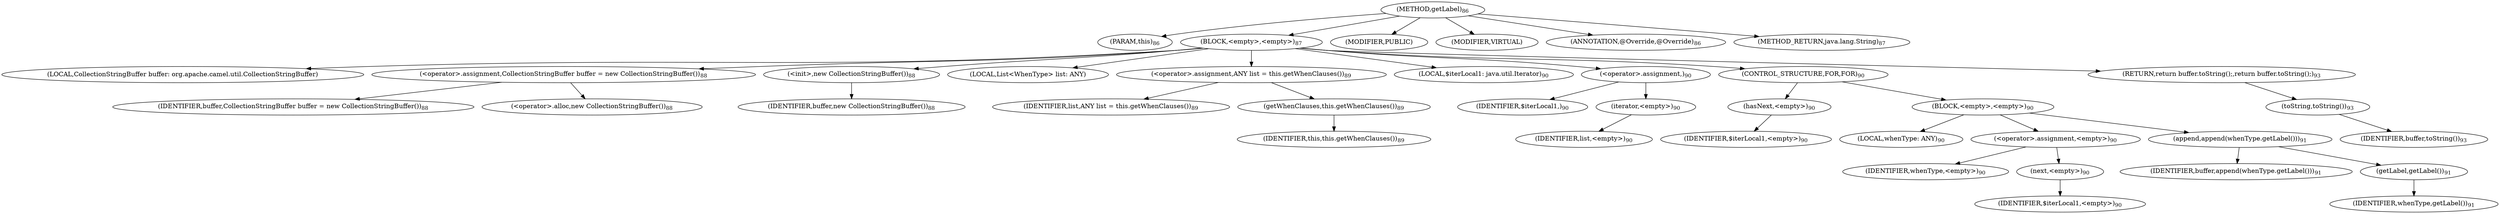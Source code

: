 digraph "getLabel" {  
"159" [label = <(METHOD,getLabel)<SUB>86</SUB>> ]
"18" [label = <(PARAM,this)<SUB>86</SUB>> ]
"160" [label = <(BLOCK,&lt;empty&gt;,&lt;empty&gt;)<SUB>87</SUB>> ]
"16" [label = <(LOCAL,CollectionStringBuffer buffer: org.apache.camel.util.CollectionStringBuffer)> ]
"161" [label = <(&lt;operator&gt;.assignment,CollectionStringBuffer buffer = new CollectionStringBuffer())<SUB>88</SUB>> ]
"162" [label = <(IDENTIFIER,buffer,CollectionStringBuffer buffer = new CollectionStringBuffer())<SUB>88</SUB>> ]
"163" [label = <(&lt;operator&gt;.alloc,new CollectionStringBuffer())<SUB>88</SUB>> ]
"164" [label = <(&lt;init&gt;,new CollectionStringBuffer())<SUB>88</SUB>> ]
"15" [label = <(IDENTIFIER,buffer,new CollectionStringBuffer())<SUB>88</SUB>> ]
"165" [label = <(LOCAL,List&lt;WhenType&gt; list: ANY)> ]
"166" [label = <(&lt;operator&gt;.assignment,ANY list = this.getWhenClauses())<SUB>89</SUB>> ]
"167" [label = <(IDENTIFIER,list,ANY list = this.getWhenClauses())<SUB>89</SUB>> ]
"168" [label = <(getWhenClauses,this.getWhenClauses())<SUB>89</SUB>> ]
"17" [label = <(IDENTIFIER,this,this.getWhenClauses())<SUB>89</SUB>> ]
"169" [label = <(LOCAL,$iterLocal1: java.util.Iterator)<SUB>90</SUB>> ]
"170" [label = <(&lt;operator&gt;.assignment,)<SUB>90</SUB>> ]
"171" [label = <(IDENTIFIER,$iterLocal1,)<SUB>90</SUB>> ]
"172" [label = <(iterator,&lt;empty&gt;)<SUB>90</SUB>> ]
"173" [label = <(IDENTIFIER,list,&lt;empty&gt;)<SUB>90</SUB>> ]
"174" [label = <(CONTROL_STRUCTURE,FOR,FOR)<SUB>90</SUB>> ]
"175" [label = <(hasNext,&lt;empty&gt;)<SUB>90</SUB>> ]
"176" [label = <(IDENTIFIER,$iterLocal1,&lt;empty&gt;)<SUB>90</SUB>> ]
"177" [label = <(BLOCK,&lt;empty&gt;,&lt;empty&gt;)<SUB>90</SUB>> ]
"178" [label = <(LOCAL,whenType: ANY)<SUB>90</SUB>> ]
"179" [label = <(&lt;operator&gt;.assignment,&lt;empty&gt;)<SUB>90</SUB>> ]
"180" [label = <(IDENTIFIER,whenType,&lt;empty&gt;)<SUB>90</SUB>> ]
"181" [label = <(next,&lt;empty&gt;)<SUB>90</SUB>> ]
"182" [label = <(IDENTIFIER,$iterLocal1,&lt;empty&gt;)<SUB>90</SUB>> ]
"183" [label = <(append,append(whenType.getLabel()))<SUB>91</SUB>> ]
"184" [label = <(IDENTIFIER,buffer,append(whenType.getLabel()))<SUB>91</SUB>> ]
"185" [label = <(getLabel,getLabel())<SUB>91</SUB>> ]
"186" [label = <(IDENTIFIER,whenType,getLabel())<SUB>91</SUB>> ]
"187" [label = <(RETURN,return buffer.toString();,return buffer.toString();)<SUB>93</SUB>> ]
"188" [label = <(toString,toString())<SUB>93</SUB>> ]
"189" [label = <(IDENTIFIER,buffer,toString())<SUB>93</SUB>> ]
"190" [label = <(MODIFIER,PUBLIC)> ]
"191" [label = <(MODIFIER,VIRTUAL)> ]
"192" [label = <(ANNOTATION,@Override,@Override)<SUB>86</SUB>> ]
"193" [label = <(METHOD_RETURN,java.lang.String)<SUB>87</SUB>> ]
  "159" -> "18" 
  "159" -> "160" 
  "159" -> "190" 
  "159" -> "191" 
  "159" -> "192" 
  "159" -> "193" 
  "160" -> "16" 
  "160" -> "161" 
  "160" -> "164" 
  "160" -> "165" 
  "160" -> "166" 
  "160" -> "169" 
  "160" -> "170" 
  "160" -> "174" 
  "160" -> "187" 
  "161" -> "162" 
  "161" -> "163" 
  "164" -> "15" 
  "166" -> "167" 
  "166" -> "168" 
  "168" -> "17" 
  "170" -> "171" 
  "170" -> "172" 
  "172" -> "173" 
  "174" -> "175" 
  "174" -> "177" 
  "175" -> "176" 
  "177" -> "178" 
  "177" -> "179" 
  "177" -> "183" 
  "179" -> "180" 
  "179" -> "181" 
  "181" -> "182" 
  "183" -> "184" 
  "183" -> "185" 
  "185" -> "186" 
  "187" -> "188" 
  "188" -> "189" 
}
